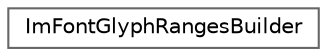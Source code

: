 digraph "Gráfico de jerarquía de clases"
{
 // LATEX_PDF_SIZE
  bgcolor="transparent";
  edge [fontname=Helvetica,fontsize=10,labelfontname=Helvetica,labelfontsize=10];
  node [fontname=Helvetica,fontsize=10,shape=box,height=0.2,width=0.4];
  rankdir="LR";
  Node0 [id="Node000000",label="ImFontGlyphRangesBuilder",height=0.2,width=0.4,color="grey40", fillcolor="white", style="filled",URL="$struct_im_font_glyph_ranges_builder.html",tooltip=" "];
}
